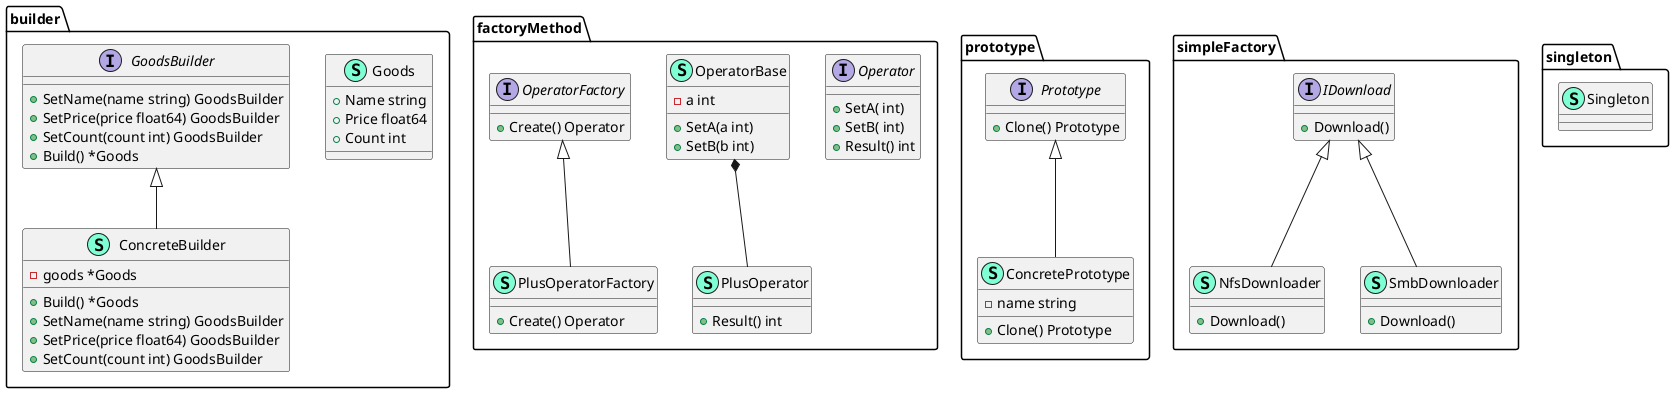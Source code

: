 @startuml
namespace builder {
    class ConcreteBuilder << (S,Aquamarine) >> {
        - goods *Goods

        + Build() *Goods
        + SetName(name string) GoodsBuilder
        + SetPrice(price float64) GoodsBuilder
        + SetCount(count int) GoodsBuilder

    }
    class Goods << (S,Aquamarine) >> {
        + Name string
        + Price float64
        + Count int

    }
    interface GoodsBuilder  {
        + SetName(name string) GoodsBuilder
        + SetPrice(price float64) GoodsBuilder
        + SetCount(count int) GoodsBuilder
        + Build() *Goods

    }
}

"builder.GoodsBuilder" <|-- "builder.ConcreteBuilder"

namespace factoryMethod {
    interface Operator  {
        + SetA( int) 
        + SetB( int) 
        + Result() int

    }
    class OperatorBase << (S,Aquamarine) >> {
        - a int

        + SetA(a int) 
        + SetB(b int) 

    }
    interface OperatorFactory  {
        + Create() Operator

    }
    class PlusOperator << (S,Aquamarine) >> {
        + Result() int

    }
    class PlusOperatorFactory << (S,Aquamarine) >> {
        + Create() Operator

    }
}
"factoryMethod.OperatorBase" *-- "factoryMethod.PlusOperator"

"factoryMethod.OperatorFactory" <|-- "factoryMethod.PlusOperatorFactory"

namespace prototype {
    class ConcretePrototype << (S,Aquamarine) >> {
        - name string

        + Clone() Prototype

    }
    interface Prototype  {
        + Clone() Prototype

    }
}

"prototype.Prototype" <|-- "prototype.ConcretePrototype"

namespace simpleFactory {
    interface IDownload  {
        + Download() 

    }
    class NfsDownloader << (S,Aquamarine) >> {
        + Download() 

    }
    class SmbDownloader << (S,Aquamarine) >> {
        + Download() 

    }
}

"simpleFactory.IDownload" <|-- "simpleFactory.NfsDownloader"
"simpleFactory.IDownload" <|-- "simpleFactory.SmbDownloader"

namespace singleton {
    class Singleton << (S,Aquamarine) >> {
    }
}


@enduml
